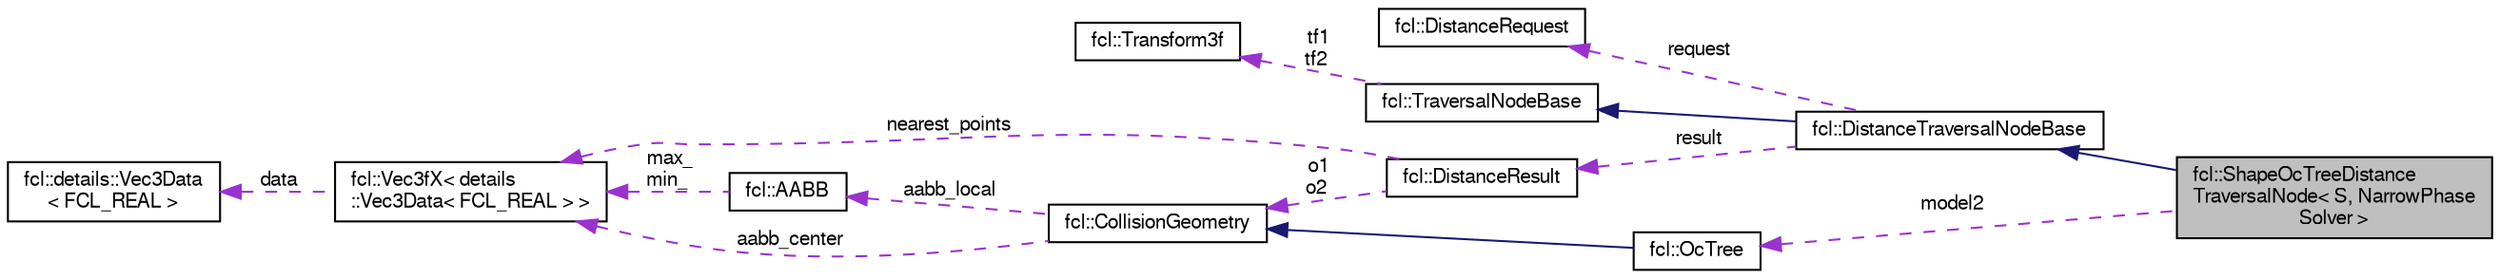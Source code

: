 digraph "fcl::ShapeOcTreeDistanceTraversalNode&lt; S, NarrowPhaseSolver &gt;"
{
  edge [fontname="FreeSans",fontsize="10",labelfontname="FreeSans",labelfontsize="10"];
  node [fontname="FreeSans",fontsize="10",shape=record];
  rankdir="LR";
  Node1 [label="fcl::ShapeOcTreeDistance\lTraversalNode\< S, NarrowPhase\lSolver \>",height=0.2,width=0.4,color="black", fillcolor="grey75", style="filled" fontcolor="black"];
  Node2 -> Node1 [dir="back",color="midnightblue",fontsize="10",style="solid",fontname="FreeSans"];
  Node2 [label="fcl::DistanceTraversalNodeBase",height=0.2,width=0.4,color="black", fillcolor="white", style="filled",URL="$a00046.html",tooltip="Node structure encoding the information required for distance traversal. "];
  Node3 -> Node2 [dir="back",color="midnightblue",fontsize="10",style="solid",fontname="FreeSans"];
  Node3 [label="fcl::TraversalNodeBase",height=0.2,width=0.4,color="black", fillcolor="white", style="filled",URL="$a00214.html",tooltip="Node structure encoding the information required for traversal. "];
  Node4 -> Node3 [dir="back",color="darkorchid3",fontsize="10",style="dashed",label=" tf1\ntf2" ,fontname="FreeSans"];
  Node4 [label="fcl::Transform3f",height=0.2,width=0.4,color="black", fillcolor="white", style="filled",URL="$a00212.html",tooltip="Simple transform class used locally by InterpMotion. "];
  Node5 -> Node2 [dir="back",color="darkorchid3",fontsize="10",style="dashed",label=" result" ,fontname="FreeSans"];
  Node5 [label="fcl::DistanceResult",height=0.2,width=0.4,color="black", fillcolor="white", style="filled",URL="$a00045.html",tooltip="distance result "];
  Node6 -> Node5 [dir="back",color="darkorchid3",fontsize="10",style="dashed",label=" nearest_points" ,fontname="FreeSans"];
  Node6 [label="fcl::Vec3fX\< details\l::Vec3Data\< FCL_REAL \> \>",height=0.2,width=0.4,color="black", fillcolor="white", style="filled",URL="$a00223.html"];
  Node7 -> Node6 [dir="back",color="darkorchid3",fontsize="10",style="dashed",label=" data" ,fontname="FreeSans"];
  Node7 [label="fcl::details::Vec3Data\l\< FCL_REAL \>",height=0.2,width=0.4,color="black", fillcolor="white", style="filled",URL="$a00222.html"];
  Node8 -> Node5 [dir="back",color="darkorchid3",fontsize="10",style="dashed",label=" o1\no2" ,fontname="FreeSans"];
  Node8 [label="fcl::CollisionGeometry",height=0.2,width=0.4,color="black", fillcolor="white", style="filled",URL="$a00028.html",tooltip="The geometry for the object for collision or distance computation. "];
  Node6 -> Node8 [dir="back",color="darkorchid3",fontsize="10",style="dashed",label=" aabb_center" ,fontname="FreeSans"];
  Node9 -> Node8 [dir="back",color="darkorchid3",fontsize="10",style="dashed",label=" aabb_local" ,fontname="FreeSans"];
  Node9 [label="fcl::AABB",height=0.2,width=0.4,color="black", fillcolor="white", style="filled",URL="$a00003.html",tooltip="A class describing the AABB collision structure, which is a box in 3D space determined by two diagona..."];
  Node6 -> Node9 [dir="back",color="darkorchid3",fontsize="10",style="dashed",label=" max_\nmin_" ,fontname="FreeSans"];
  Node10 -> Node2 [dir="back",color="darkorchid3",fontsize="10",style="dashed",label=" request" ,fontname="FreeSans"];
  Node10 [label="fcl::DistanceRequest",height=0.2,width=0.4,color="black", fillcolor="white", style="filled",URL="$a00044.html",tooltip="request to the distance computation "];
  Node11 -> Node1 [dir="back",color="darkorchid3",fontsize="10",style="dashed",label=" model2" ,fontname="FreeSans"];
  Node11 [label="fcl::OcTree",height=0.2,width=0.4,color="black", fillcolor="white", style="filled",URL="$a00136.html",tooltip="Octree is one type of collision geometry which can encode uncertainty information in the sensor data..."];
  Node8 -> Node11 [dir="back",color="midnightblue",fontsize="10",style="solid",fontname="FreeSans"];
}
